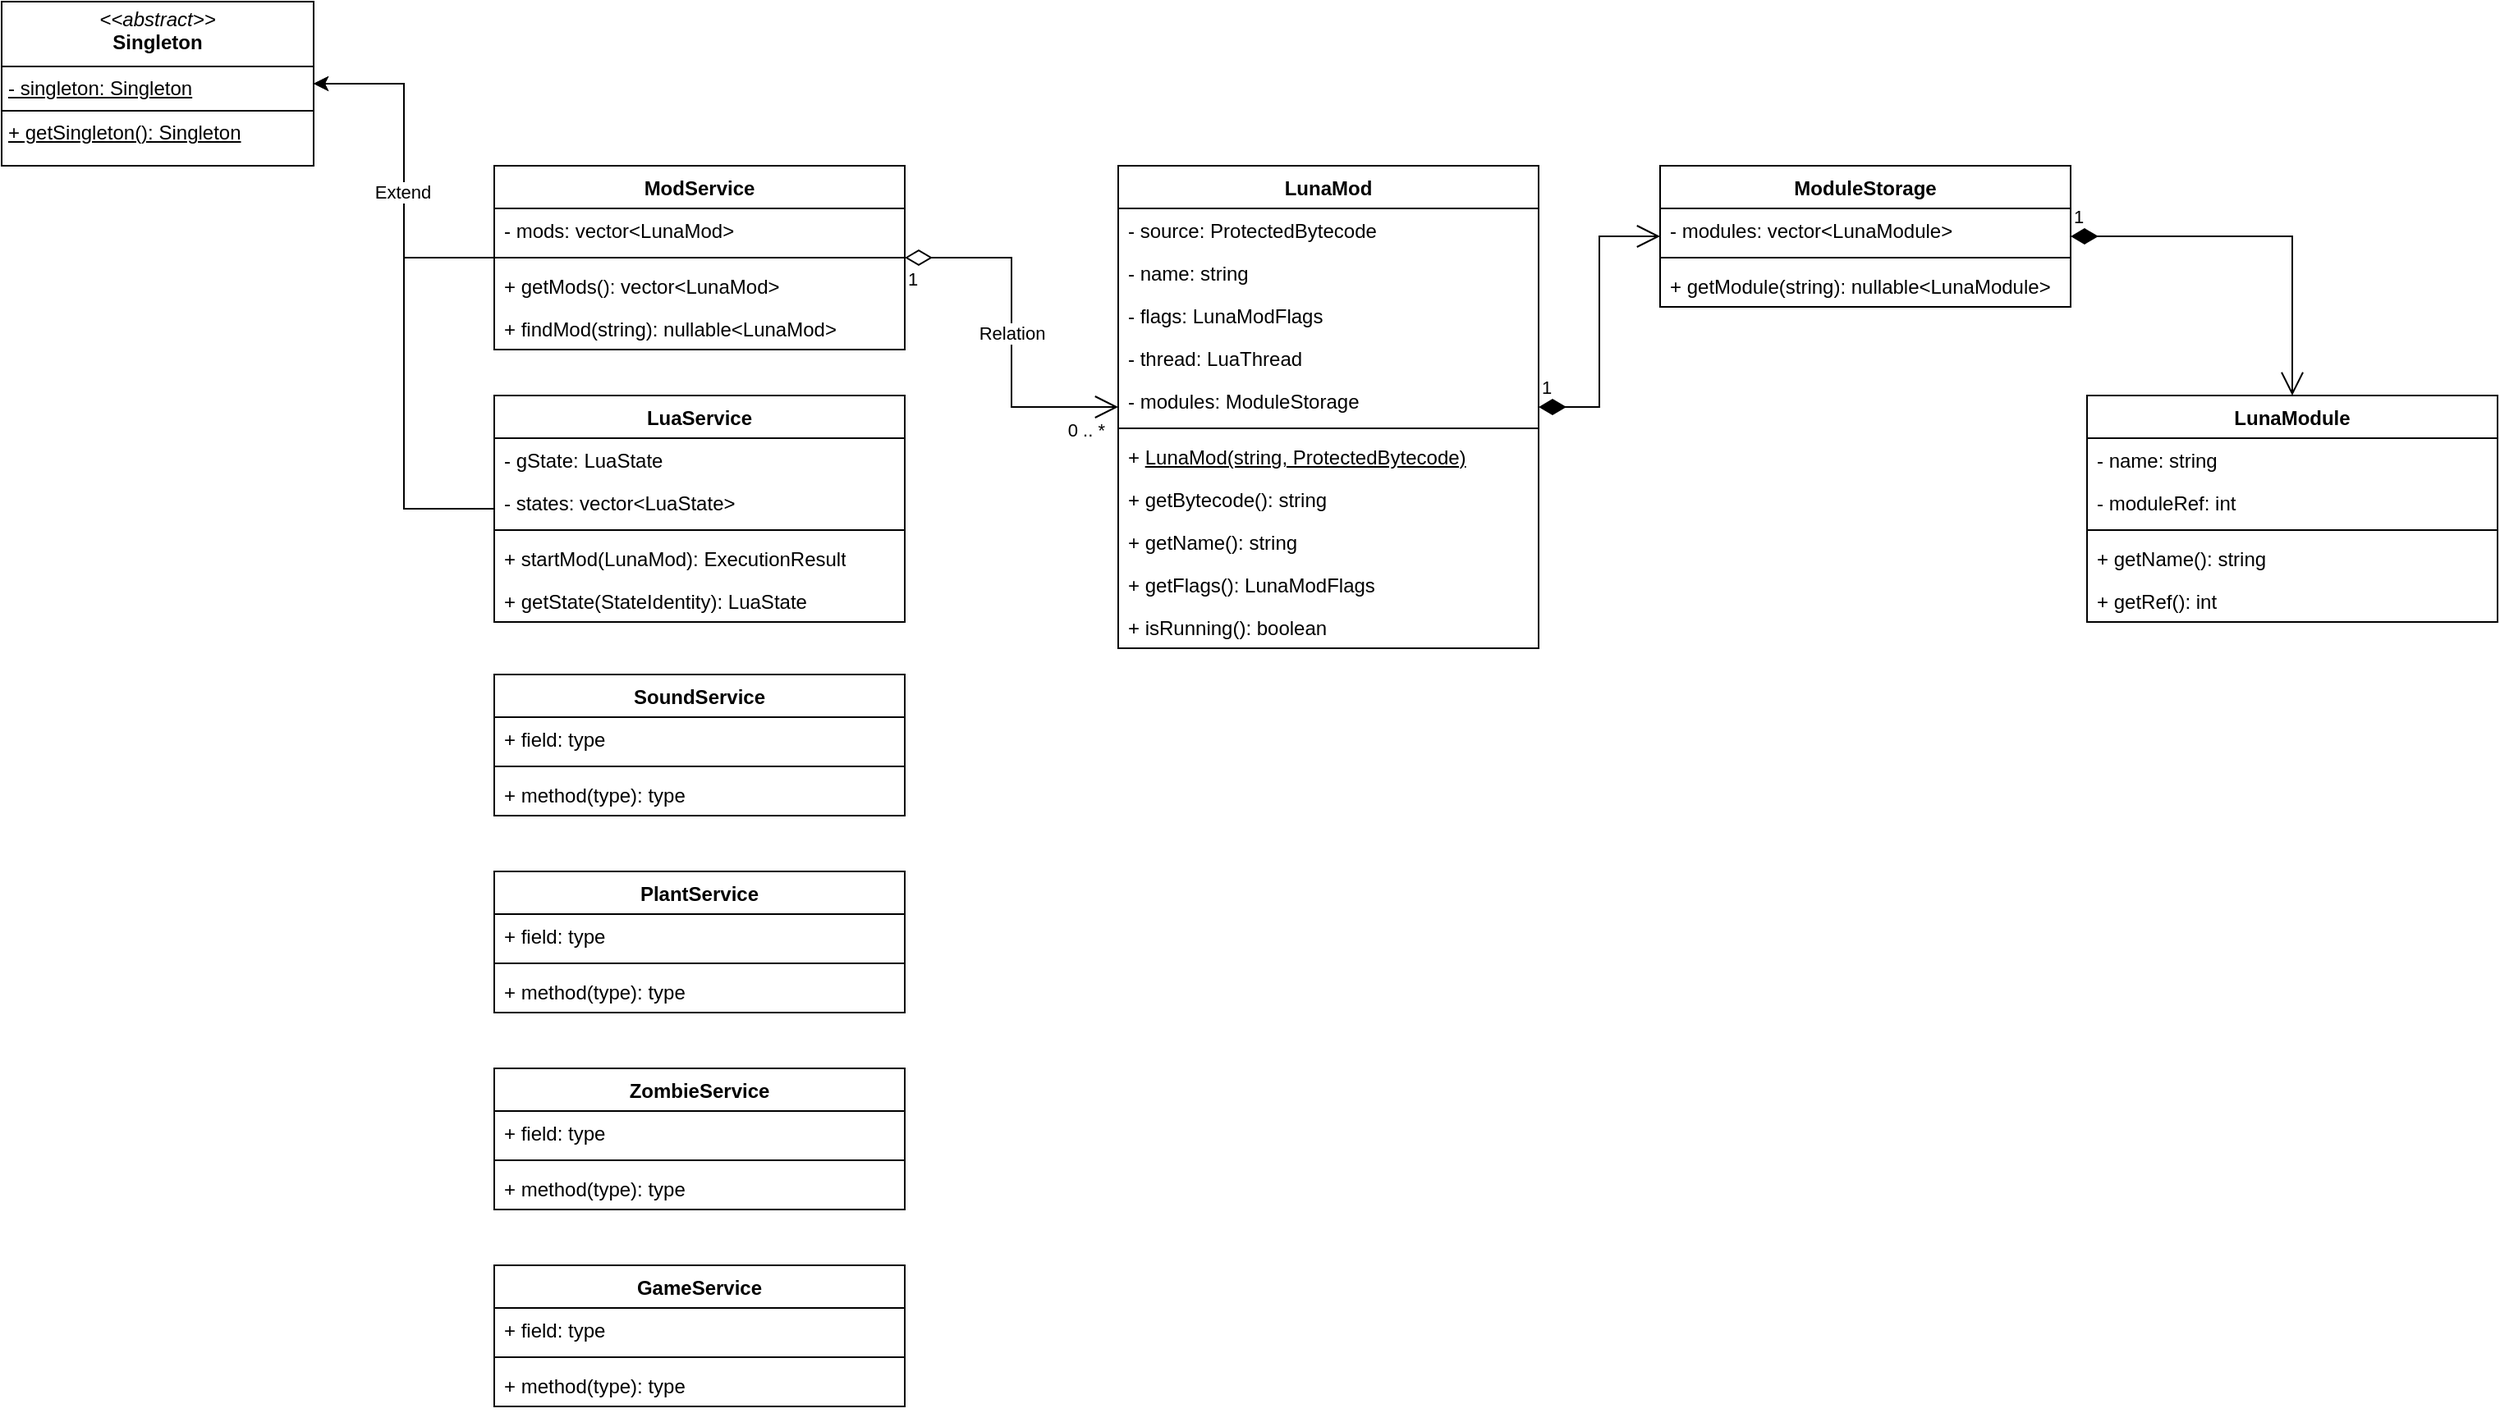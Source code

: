 <mxfile version="24.6.4" type="device">
  <diagram id="C5RBs43oDa-KdzZeNtuy" name="Page-1">
    <mxGraphModel dx="1678" dy="884" grid="1" gridSize="10" guides="1" tooltips="1" connect="1" arrows="1" fold="1" page="1" pageScale="1" pageWidth="827" pageHeight="1169" math="0" shadow="0">
      <root>
        <mxCell id="WIyWlLk6GJQsqaUBKTNV-0" />
        <mxCell id="WIyWlLk6GJQsqaUBKTNV-1" parent="WIyWlLk6GJQsqaUBKTNV-0" />
        <mxCell id="BK3QokO1Bgsi2-bfUzEh-0" value="LunaMod" style="swimlane;fontStyle=1;align=center;verticalAlign=top;childLayout=stackLayout;horizontal=1;startSize=26;horizontalStack=0;resizeParent=1;resizeParentMax=0;resizeLast=0;collapsible=1;marginBottom=0;whiteSpace=wrap;html=1;" vertex="1" parent="WIyWlLk6GJQsqaUBKTNV-1">
          <mxGeometry x="720" y="140" width="256" height="294" as="geometry" />
        </mxCell>
        <mxCell id="BK3QokO1Bgsi2-bfUzEh-1" value="- source: ProtectedBytecode" style="text;strokeColor=none;fillColor=none;align=left;verticalAlign=top;spacingLeft=4;spacingRight=4;overflow=hidden;rotatable=0;points=[[0,0.5],[1,0.5]];portConstraint=eastwest;whiteSpace=wrap;html=1;" vertex="1" parent="BK3QokO1Bgsi2-bfUzEh-0">
          <mxGeometry y="26" width="256" height="26" as="geometry" />
        </mxCell>
        <mxCell id="BK3QokO1Bgsi2-bfUzEh-26" value="- name: string" style="text;strokeColor=none;fillColor=none;align=left;verticalAlign=top;spacingLeft=4;spacingRight=4;overflow=hidden;rotatable=0;points=[[0,0.5],[1,0.5]];portConstraint=eastwest;whiteSpace=wrap;html=1;" vertex="1" parent="BK3QokO1Bgsi2-bfUzEh-0">
          <mxGeometry y="52" width="256" height="26" as="geometry" />
        </mxCell>
        <mxCell id="BK3QokO1Bgsi2-bfUzEh-6" value="- flags: LunaModFlags" style="text;strokeColor=none;fillColor=none;align=left;verticalAlign=top;spacingLeft=4;spacingRight=4;overflow=hidden;rotatable=0;points=[[0,0.5],[1,0.5]];portConstraint=eastwest;whiteSpace=wrap;html=1;" vertex="1" parent="BK3QokO1Bgsi2-bfUzEh-0">
          <mxGeometry y="78" width="256" height="26" as="geometry" />
        </mxCell>
        <mxCell id="BK3QokO1Bgsi2-bfUzEh-37" value="- thread: LuaThread" style="text;strokeColor=none;fillColor=none;align=left;verticalAlign=top;spacingLeft=4;spacingRight=4;overflow=hidden;rotatable=0;points=[[0,0.5],[1,0.5]];portConstraint=eastwest;whiteSpace=wrap;html=1;" vertex="1" parent="BK3QokO1Bgsi2-bfUzEh-0">
          <mxGeometry y="104" width="256" height="26" as="geometry" />
        </mxCell>
        <mxCell id="BK3QokO1Bgsi2-bfUzEh-28" value="- modules: ModuleStorage" style="text;strokeColor=none;fillColor=none;align=left;verticalAlign=top;spacingLeft=4;spacingRight=4;overflow=hidden;rotatable=0;points=[[0,0.5],[1,0.5]];portConstraint=eastwest;whiteSpace=wrap;html=1;" vertex="1" parent="BK3QokO1Bgsi2-bfUzEh-0">
          <mxGeometry y="130" width="256" height="26" as="geometry" />
        </mxCell>
        <mxCell id="BK3QokO1Bgsi2-bfUzEh-2" value="" style="line;strokeWidth=1;fillColor=none;align=left;verticalAlign=middle;spacingTop=-1;spacingLeft=3;spacingRight=3;rotatable=0;labelPosition=right;points=[];portConstraint=eastwest;strokeColor=inherit;" vertex="1" parent="BK3QokO1Bgsi2-bfUzEh-0">
          <mxGeometry y="156" width="256" height="8" as="geometry" />
        </mxCell>
        <mxCell id="BK3QokO1Bgsi2-bfUzEh-3" value="+ &lt;u&gt;LunaMod(string, ProtectedBytecode)&lt;/u&gt;" style="text;strokeColor=none;fillColor=none;align=left;verticalAlign=top;spacingLeft=4;spacingRight=4;overflow=hidden;rotatable=0;points=[[0,0.5],[1,0.5]];portConstraint=eastwest;whiteSpace=wrap;html=1;" vertex="1" parent="BK3QokO1Bgsi2-bfUzEh-0">
          <mxGeometry y="164" width="256" height="26" as="geometry" />
        </mxCell>
        <mxCell id="BK3QokO1Bgsi2-bfUzEh-8" value="+ getBytecode(): string" style="text;strokeColor=none;fillColor=none;align=left;verticalAlign=top;spacingLeft=4;spacingRight=4;overflow=hidden;rotatable=0;points=[[0,0.5],[1,0.5]];portConstraint=eastwest;whiteSpace=wrap;html=1;" vertex="1" parent="BK3QokO1Bgsi2-bfUzEh-0">
          <mxGeometry y="190" width="256" height="26" as="geometry" />
        </mxCell>
        <mxCell id="BK3QokO1Bgsi2-bfUzEh-7" value="+ getName(): string" style="text;strokeColor=none;fillColor=none;align=left;verticalAlign=top;spacingLeft=4;spacingRight=4;overflow=hidden;rotatable=0;points=[[0,0.5],[1,0.5]];portConstraint=eastwest;whiteSpace=wrap;html=1;" vertex="1" parent="BK3QokO1Bgsi2-bfUzEh-0">
          <mxGeometry y="216" width="256" height="26" as="geometry" />
        </mxCell>
        <mxCell id="BK3QokO1Bgsi2-bfUzEh-27" value="+ getFlags(): LunaModFlags" style="text;strokeColor=none;fillColor=none;align=left;verticalAlign=top;spacingLeft=4;spacingRight=4;overflow=hidden;rotatable=0;points=[[0,0.5],[1,0.5]];portConstraint=eastwest;whiteSpace=wrap;html=1;" vertex="1" parent="BK3QokO1Bgsi2-bfUzEh-0">
          <mxGeometry y="242" width="256" height="26" as="geometry" />
        </mxCell>
        <mxCell id="BK3QokO1Bgsi2-bfUzEh-29" value="+ isRunning(): boolean" style="text;strokeColor=none;fillColor=none;align=left;verticalAlign=top;spacingLeft=4;spacingRight=4;overflow=hidden;rotatable=0;points=[[0,0.5],[1,0.5]];portConstraint=eastwest;whiteSpace=wrap;html=1;" vertex="1" parent="BK3QokO1Bgsi2-bfUzEh-0">
          <mxGeometry y="268" width="256" height="26" as="geometry" />
        </mxCell>
        <mxCell id="BK3QokO1Bgsi2-bfUzEh-9" value="ModService" style="swimlane;fontStyle=1;align=center;verticalAlign=top;childLayout=stackLayout;horizontal=1;startSize=26;horizontalStack=0;resizeParent=1;resizeParentMax=0;resizeLast=0;collapsible=1;marginBottom=0;whiteSpace=wrap;html=1;" vertex="1" parent="WIyWlLk6GJQsqaUBKTNV-1">
          <mxGeometry x="340" y="140" width="250" height="112" as="geometry" />
        </mxCell>
        <mxCell id="BK3QokO1Bgsi2-bfUzEh-10" value="- mods: vector&amp;lt;LunaMod&amp;gt;" style="text;strokeColor=none;fillColor=none;align=left;verticalAlign=top;spacingLeft=4;spacingRight=4;overflow=hidden;rotatable=0;points=[[0,0.5],[1,0.5]];portConstraint=eastwest;whiteSpace=wrap;html=1;" vertex="1" parent="BK3QokO1Bgsi2-bfUzEh-9">
          <mxGeometry y="26" width="250" height="26" as="geometry" />
        </mxCell>
        <mxCell id="BK3QokO1Bgsi2-bfUzEh-11" value="" style="line;strokeWidth=1;fillColor=none;align=left;verticalAlign=middle;spacingTop=-1;spacingLeft=3;spacingRight=3;rotatable=0;labelPosition=right;points=[];portConstraint=eastwest;strokeColor=inherit;" vertex="1" parent="BK3QokO1Bgsi2-bfUzEh-9">
          <mxGeometry y="52" width="250" height="8" as="geometry" />
        </mxCell>
        <mxCell id="BK3QokO1Bgsi2-bfUzEh-12" value="+ getMods(): vector&amp;lt;LunaMod&amp;gt;" style="text;strokeColor=none;fillColor=none;align=left;verticalAlign=top;spacingLeft=4;spacingRight=4;overflow=hidden;rotatable=0;points=[[0,0.5],[1,0.5]];portConstraint=eastwest;whiteSpace=wrap;html=1;" vertex="1" parent="BK3QokO1Bgsi2-bfUzEh-9">
          <mxGeometry y="60" width="250" height="26" as="geometry" />
        </mxCell>
        <mxCell id="BK3QokO1Bgsi2-bfUzEh-14" value="+ findMod(string): nullable&amp;lt;LunaMod&amp;gt;" style="text;strokeColor=none;fillColor=none;align=left;verticalAlign=top;spacingLeft=4;spacingRight=4;overflow=hidden;rotatable=0;points=[[0,0.5],[1,0.5]];portConstraint=eastwest;whiteSpace=wrap;html=1;" vertex="1" parent="BK3QokO1Bgsi2-bfUzEh-9">
          <mxGeometry y="86" width="250" height="26" as="geometry" />
        </mxCell>
        <mxCell id="BK3QokO1Bgsi2-bfUzEh-13" value="&lt;p style=&quot;margin:0px;margin-top:4px;text-align:center;&quot;&gt;&lt;i&gt;&amp;lt;&amp;lt;abstract&amp;gt;&amp;gt;&lt;/i&gt;&lt;br&gt;&lt;b&gt;Singleton&lt;/b&gt;&lt;/p&gt;&lt;hr size=&quot;1&quot; style=&quot;border-style:solid;&quot;&gt;&lt;p style=&quot;margin:0px;margin-left:4px;&quot;&gt;&lt;u&gt;- singleton: Singleton&lt;/u&gt;&lt;/p&gt;&lt;hr size=&quot;1&quot; style=&quot;border-style:solid;&quot;&gt;&lt;p style=&quot;margin:0px;margin-left:4px;&quot;&gt;&lt;u&gt;+ getSingleton(): Singleton&lt;/u&gt;&lt;/p&gt;" style="verticalAlign=top;align=left;overflow=fill;html=1;whiteSpace=wrap;" vertex="1" parent="WIyWlLk6GJQsqaUBKTNV-1">
          <mxGeometry x="40" y="40" width="190" height="100" as="geometry" />
        </mxCell>
        <mxCell id="BK3QokO1Bgsi2-bfUzEh-17" value="Relation" style="endArrow=open;html=1;endSize=12;startArrow=diamondThin;startSize=14;startFill=0;edgeStyle=orthogonalEdgeStyle;rounded=0;" edge="1" parent="WIyWlLk6GJQsqaUBKTNV-1" source="BK3QokO1Bgsi2-bfUzEh-9" target="BK3QokO1Bgsi2-bfUzEh-0">
          <mxGeometry relative="1" as="geometry">
            <mxPoint x="610" y="360" as="sourcePoint" />
            <mxPoint x="770" y="360" as="targetPoint" />
          </mxGeometry>
        </mxCell>
        <mxCell id="BK3QokO1Bgsi2-bfUzEh-18" value="1" style="edgeLabel;resizable=0;html=1;align=left;verticalAlign=top;" connectable="0" vertex="1" parent="BK3QokO1Bgsi2-bfUzEh-17">
          <mxGeometry x="-1" relative="1" as="geometry" />
        </mxCell>
        <mxCell id="BK3QokO1Bgsi2-bfUzEh-19" value="0 .. *" style="edgeLabel;resizable=0;html=1;align=right;verticalAlign=top;" connectable="0" vertex="1" parent="BK3QokO1Bgsi2-bfUzEh-17">
          <mxGeometry x="1" relative="1" as="geometry">
            <mxPoint x="-8" y="1" as="offset" />
          </mxGeometry>
        </mxCell>
        <mxCell id="BK3QokO1Bgsi2-bfUzEh-25" style="edgeStyle=orthogonalEdgeStyle;rounded=0;orthogonalLoop=1;jettySize=auto;html=1;entryX=1;entryY=0.5;entryDx=0;entryDy=0;" edge="1" parent="WIyWlLk6GJQsqaUBKTNV-1" source="BK3QokO1Bgsi2-bfUzEh-21" target="BK3QokO1Bgsi2-bfUzEh-13">
          <mxGeometry relative="1" as="geometry" />
        </mxCell>
        <mxCell id="BK3QokO1Bgsi2-bfUzEh-21" value="LuaService" style="swimlane;fontStyle=1;align=center;verticalAlign=top;childLayout=stackLayout;horizontal=1;startSize=26;horizontalStack=0;resizeParent=1;resizeParentMax=0;resizeLast=0;collapsible=1;marginBottom=0;whiteSpace=wrap;html=1;" vertex="1" parent="WIyWlLk6GJQsqaUBKTNV-1">
          <mxGeometry x="340" y="280" width="250" height="138" as="geometry" />
        </mxCell>
        <mxCell id="BK3QokO1Bgsi2-bfUzEh-35" value="- gState: LuaState" style="text;strokeColor=none;fillColor=none;align=left;verticalAlign=top;spacingLeft=4;spacingRight=4;overflow=hidden;rotatable=0;points=[[0,0.5],[1,0.5]];portConstraint=eastwest;whiteSpace=wrap;html=1;" vertex="1" parent="BK3QokO1Bgsi2-bfUzEh-21">
          <mxGeometry y="26" width="250" height="26" as="geometry" />
        </mxCell>
        <mxCell id="BK3QokO1Bgsi2-bfUzEh-22" value="- states: vector&amp;lt;LuaState&amp;gt;" style="text;strokeColor=none;fillColor=none;align=left;verticalAlign=top;spacingLeft=4;spacingRight=4;overflow=hidden;rotatable=0;points=[[0,0.5],[1,0.5]];portConstraint=eastwest;whiteSpace=wrap;html=1;" vertex="1" parent="BK3QokO1Bgsi2-bfUzEh-21">
          <mxGeometry y="52" width="250" height="26" as="geometry" />
        </mxCell>
        <mxCell id="BK3QokO1Bgsi2-bfUzEh-23" value="" style="line;strokeWidth=1;fillColor=none;align=left;verticalAlign=middle;spacingTop=-1;spacingLeft=3;spacingRight=3;rotatable=0;labelPosition=right;points=[];portConstraint=eastwest;strokeColor=inherit;" vertex="1" parent="BK3QokO1Bgsi2-bfUzEh-21">
          <mxGeometry y="78" width="250" height="8" as="geometry" />
        </mxCell>
        <mxCell id="BK3QokO1Bgsi2-bfUzEh-24" value="+ startMod(LunaMod): ExecutionResult" style="text;strokeColor=none;fillColor=none;align=left;verticalAlign=top;spacingLeft=4;spacingRight=4;overflow=hidden;rotatable=0;points=[[0,0.5],[1,0.5]];portConstraint=eastwest;whiteSpace=wrap;html=1;" vertex="1" parent="BK3QokO1Bgsi2-bfUzEh-21">
          <mxGeometry y="86" width="250" height="26" as="geometry" />
        </mxCell>
        <mxCell id="BK3QokO1Bgsi2-bfUzEh-36" value="+ getState(StateIdentity): LuaState" style="text;strokeColor=none;fillColor=none;align=left;verticalAlign=top;spacingLeft=4;spacingRight=4;overflow=hidden;rotatable=0;points=[[0,0.5],[1,0.5]];portConstraint=eastwest;whiteSpace=wrap;html=1;" vertex="1" parent="BK3QokO1Bgsi2-bfUzEh-21">
          <mxGeometry y="112" width="250" height="26" as="geometry" />
        </mxCell>
        <mxCell id="BK3QokO1Bgsi2-bfUzEh-15" style="edgeStyle=orthogonalEdgeStyle;rounded=0;orthogonalLoop=1;jettySize=auto;html=1;entryX=1;entryY=0.5;entryDx=0;entryDy=0;" edge="1" parent="WIyWlLk6GJQsqaUBKTNV-1" source="BK3QokO1Bgsi2-bfUzEh-9" target="BK3QokO1Bgsi2-bfUzEh-13">
          <mxGeometry relative="1" as="geometry" />
        </mxCell>
        <mxCell id="BK3QokO1Bgsi2-bfUzEh-16" value="Extend" style="edgeLabel;html=1;align=center;verticalAlign=middle;resizable=0;points=[];" vertex="1" connectable="0" parent="BK3QokO1Bgsi2-bfUzEh-15">
          <mxGeometry x="-0.122" y="1" relative="1" as="geometry">
            <mxPoint as="offset" />
          </mxGeometry>
        </mxCell>
        <mxCell id="BK3QokO1Bgsi2-bfUzEh-30" value="ModuleStorage" style="swimlane;fontStyle=1;align=center;verticalAlign=top;childLayout=stackLayout;horizontal=1;startSize=26;horizontalStack=0;resizeParent=1;resizeParentMax=0;resizeLast=0;collapsible=1;marginBottom=0;whiteSpace=wrap;html=1;" vertex="1" parent="WIyWlLk6GJQsqaUBKTNV-1">
          <mxGeometry x="1050" y="140" width="250" height="86" as="geometry" />
        </mxCell>
        <mxCell id="BK3QokO1Bgsi2-bfUzEh-31" value="- modules: vector&amp;lt;LunaModule&amp;gt;" style="text;strokeColor=none;fillColor=none;align=left;verticalAlign=top;spacingLeft=4;spacingRight=4;overflow=hidden;rotatable=0;points=[[0,0.5],[1,0.5]];portConstraint=eastwest;whiteSpace=wrap;html=1;" vertex="1" parent="BK3QokO1Bgsi2-bfUzEh-30">
          <mxGeometry y="26" width="250" height="26" as="geometry" />
        </mxCell>
        <mxCell id="BK3QokO1Bgsi2-bfUzEh-32" value="" style="line;strokeWidth=1;fillColor=none;align=left;verticalAlign=middle;spacingTop=-1;spacingLeft=3;spacingRight=3;rotatable=0;labelPosition=right;points=[];portConstraint=eastwest;strokeColor=inherit;" vertex="1" parent="BK3QokO1Bgsi2-bfUzEh-30">
          <mxGeometry y="52" width="250" height="8" as="geometry" />
        </mxCell>
        <mxCell id="BK3QokO1Bgsi2-bfUzEh-33" value="+ getModule(string): nullable&amp;lt;LunaModule&amp;gt;" style="text;strokeColor=none;fillColor=none;align=left;verticalAlign=top;spacingLeft=4;spacingRight=4;overflow=hidden;rotatable=0;points=[[0,0.5],[1,0.5]];portConstraint=eastwest;whiteSpace=wrap;html=1;" vertex="1" parent="BK3QokO1Bgsi2-bfUzEh-30">
          <mxGeometry y="60" width="250" height="26" as="geometry" />
        </mxCell>
        <mxCell id="BK3QokO1Bgsi2-bfUzEh-38" value="1" style="endArrow=open;html=1;endSize=12;startArrow=diamondThin;startSize=14;startFill=1;edgeStyle=orthogonalEdgeStyle;align=left;verticalAlign=bottom;rounded=0;" edge="1" parent="WIyWlLk6GJQsqaUBKTNV-1" source="BK3QokO1Bgsi2-bfUzEh-0" target="BK3QokO1Bgsi2-bfUzEh-30">
          <mxGeometry x="-1" y="3" relative="1" as="geometry">
            <mxPoint x="1220" y="480" as="sourcePoint" />
            <mxPoint x="1380" y="480" as="targetPoint" />
          </mxGeometry>
        </mxCell>
        <mxCell id="BK3QokO1Bgsi2-bfUzEh-39" value="LunaModule" style="swimlane;fontStyle=1;align=center;verticalAlign=top;childLayout=stackLayout;horizontal=1;startSize=26;horizontalStack=0;resizeParent=1;resizeParentMax=0;resizeLast=0;collapsible=1;marginBottom=0;whiteSpace=wrap;html=1;" vertex="1" parent="WIyWlLk6GJQsqaUBKTNV-1">
          <mxGeometry x="1310" y="280" width="250" height="138" as="geometry" />
        </mxCell>
        <mxCell id="BK3QokO1Bgsi2-bfUzEh-43" value="- name: string" style="text;strokeColor=none;fillColor=none;align=left;verticalAlign=top;spacingLeft=4;spacingRight=4;overflow=hidden;rotatable=0;points=[[0,0.5],[1,0.5]];portConstraint=eastwest;whiteSpace=wrap;html=1;" vertex="1" parent="BK3QokO1Bgsi2-bfUzEh-39">
          <mxGeometry y="26" width="250" height="26" as="geometry" />
        </mxCell>
        <mxCell id="BK3QokO1Bgsi2-bfUzEh-40" value="- moduleRef: int" style="text;strokeColor=none;fillColor=none;align=left;verticalAlign=top;spacingLeft=4;spacingRight=4;overflow=hidden;rotatable=0;points=[[0,0.5],[1,0.5]];portConstraint=eastwest;whiteSpace=wrap;html=1;" vertex="1" parent="BK3QokO1Bgsi2-bfUzEh-39">
          <mxGeometry y="52" width="250" height="26" as="geometry" />
        </mxCell>
        <mxCell id="BK3QokO1Bgsi2-bfUzEh-41" value="" style="line;strokeWidth=1;fillColor=none;align=left;verticalAlign=middle;spacingTop=-1;spacingLeft=3;spacingRight=3;rotatable=0;labelPosition=right;points=[];portConstraint=eastwest;strokeColor=inherit;" vertex="1" parent="BK3QokO1Bgsi2-bfUzEh-39">
          <mxGeometry y="78" width="250" height="8" as="geometry" />
        </mxCell>
        <mxCell id="BK3QokO1Bgsi2-bfUzEh-44" value="+ getName(): string" style="text;strokeColor=none;fillColor=none;align=left;verticalAlign=top;spacingLeft=4;spacingRight=4;overflow=hidden;rotatable=0;points=[[0,0.5],[1,0.5]];portConstraint=eastwest;whiteSpace=wrap;html=1;" vertex="1" parent="BK3QokO1Bgsi2-bfUzEh-39">
          <mxGeometry y="86" width="250" height="26" as="geometry" />
        </mxCell>
        <mxCell id="BK3QokO1Bgsi2-bfUzEh-42" value="+ getRef(): int" style="text;strokeColor=none;fillColor=none;align=left;verticalAlign=top;spacingLeft=4;spacingRight=4;overflow=hidden;rotatable=0;points=[[0,0.5],[1,0.5]];portConstraint=eastwest;whiteSpace=wrap;html=1;" vertex="1" parent="BK3QokO1Bgsi2-bfUzEh-39">
          <mxGeometry y="112" width="250" height="26" as="geometry" />
        </mxCell>
        <mxCell id="BK3QokO1Bgsi2-bfUzEh-45" value="1" style="endArrow=open;html=1;endSize=12;startArrow=diamondThin;startSize=14;startFill=1;edgeStyle=orthogonalEdgeStyle;align=left;verticalAlign=bottom;rounded=0;" edge="1" parent="WIyWlLk6GJQsqaUBKTNV-1" source="BK3QokO1Bgsi2-bfUzEh-30" target="BK3QokO1Bgsi2-bfUzEh-39">
          <mxGeometry x="-1" y="3" relative="1" as="geometry">
            <mxPoint x="1240" y="470" as="sourcePoint" />
            <mxPoint x="1400" y="470" as="targetPoint" />
          </mxGeometry>
        </mxCell>
        <mxCell id="BK3QokO1Bgsi2-bfUzEh-46" value="SoundService" style="swimlane;fontStyle=1;align=center;verticalAlign=top;childLayout=stackLayout;horizontal=1;startSize=26;horizontalStack=0;resizeParent=1;resizeParentMax=0;resizeLast=0;collapsible=1;marginBottom=0;whiteSpace=wrap;html=1;" vertex="1" parent="WIyWlLk6GJQsqaUBKTNV-1">
          <mxGeometry x="340" y="450" width="250" height="86" as="geometry" />
        </mxCell>
        <mxCell id="BK3QokO1Bgsi2-bfUzEh-47" value="+ field: type" style="text;strokeColor=none;fillColor=none;align=left;verticalAlign=top;spacingLeft=4;spacingRight=4;overflow=hidden;rotatable=0;points=[[0,0.5],[1,0.5]];portConstraint=eastwest;whiteSpace=wrap;html=1;" vertex="1" parent="BK3QokO1Bgsi2-bfUzEh-46">
          <mxGeometry y="26" width="250" height="26" as="geometry" />
        </mxCell>
        <mxCell id="BK3QokO1Bgsi2-bfUzEh-48" value="" style="line;strokeWidth=1;fillColor=none;align=left;verticalAlign=middle;spacingTop=-1;spacingLeft=3;spacingRight=3;rotatable=0;labelPosition=right;points=[];portConstraint=eastwest;strokeColor=inherit;" vertex="1" parent="BK3QokO1Bgsi2-bfUzEh-46">
          <mxGeometry y="52" width="250" height="8" as="geometry" />
        </mxCell>
        <mxCell id="BK3QokO1Bgsi2-bfUzEh-49" value="+ method(type): type" style="text;strokeColor=none;fillColor=none;align=left;verticalAlign=top;spacingLeft=4;spacingRight=4;overflow=hidden;rotatable=0;points=[[0,0.5],[1,0.5]];portConstraint=eastwest;whiteSpace=wrap;html=1;" vertex="1" parent="BK3QokO1Bgsi2-bfUzEh-46">
          <mxGeometry y="60" width="250" height="26" as="geometry" />
        </mxCell>
        <mxCell id="BK3QokO1Bgsi2-bfUzEh-50" value="PlantService" style="swimlane;fontStyle=1;align=center;verticalAlign=top;childLayout=stackLayout;horizontal=1;startSize=26;horizontalStack=0;resizeParent=1;resizeParentMax=0;resizeLast=0;collapsible=1;marginBottom=0;whiteSpace=wrap;html=1;" vertex="1" parent="WIyWlLk6GJQsqaUBKTNV-1">
          <mxGeometry x="340" y="570" width="250" height="86" as="geometry" />
        </mxCell>
        <mxCell id="BK3QokO1Bgsi2-bfUzEh-51" value="+ field: type" style="text;strokeColor=none;fillColor=none;align=left;verticalAlign=top;spacingLeft=4;spacingRight=4;overflow=hidden;rotatable=0;points=[[0,0.5],[1,0.5]];portConstraint=eastwest;whiteSpace=wrap;html=1;" vertex="1" parent="BK3QokO1Bgsi2-bfUzEh-50">
          <mxGeometry y="26" width="250" height="26" as="geometry" />
        </mxCell>
        <mxCell id="BK3QokO1Bgsi2-bfUzEh-52" value="" style="line;strokeWidth=1;fillColor=none;align=left;verticalAlign=middle;spacingTop=-1;spacingLeft=3;spacingRight=3;rotatable=0;labelPosition=right;points=[];portConstraint=eastwest;strokeColor=inherit;" vertex="1" parent="BK3QokO1Bgsi2-bfUzEh-50">
          <mxGeometry y="52" width="250" height="8" as="geometry" />
        </mxCell>
        <mxCell id="BK3QokO1Bgsi2-bfUzEh-53" value="+ method(type): type" style="text;strokeColor=none;fillColor=none;align=left;verticalAlign=top;spacingLeft=4;spacingRight=4;overflow=hidden;rotatable=0;points=[[0,0.5],[1,0.5]];portConstraint=eastwest;whiteSpace=wrap;html=1;" vertex="1" parent="BK3QokO1Bgsi2-bfUzEh-50">
          <mxGeometry y="60" width="250" height="26" as="geometry" />
        </mxCell>
        <mxCell id="BK3QokO1Bgsi2-bfUzEh-54" value="ZombieService" style="swimlane;fontStyle=1;align=center;verticalAlign=top;childLayout=stackLayout;horizontal=1;startSize=26;horizontalStack=0;resizeParent=1;resizeParentMax=0;resizeLast=0;collapsible=1;marginBottom=0;whiteSpace=wrap;html=1;" vertex="1" parent="WIyWlLk6GJQsqaUBKTNV-1">
          <mxGeometry x="340" y="690" width="250" height="86" as="geometry" />
        </mxCell>
        <mxCell id="BK3QokO1Bgsi2-bfUzEh-55" value="+ field: type" style="text;strokeColor=none;fillColor=none;align=left;verticalAlign=top;spacingLeft=4;spacingRight=4;overflow=hidden;rotatable=0;points=[[0,0.5],[1,0.5]];portConstraint=eastwest;whiteSpace=wrap;html=1;" vertex="1" parent="BK3QokO1Bgsi2-bfUzEh-54">
          <mxGeometry y="26" width="250" height="26" as="geometry" />
        </mxCell>
        <mxCell id="BK3QokO1Bgsi2-bfUzEh-56" value="" style="line;strokeWidth=1;fillColor=none;align=left;verticalAlign=middle;spacingTop=-1;spacingLeft=3;spacingRight=3;rotatable=0;labelPosition=right;points=[];portConstraint=eastwest;strokeColor=inherit;" vertex="1" parent="BK3QokO1Bgsi2-bfUzEh-54">
          <mxGeometry y="52" width="250" height="8" as="geometry" />
        </mxCell>
        <mxCell id="BK3QokO1Bgsi2-bfUzEh-57" value="+ method(type): type" style="text;strokeColor=none;fillColor=none;align=left;verticalAlign=top;spacingLeft=4;spacingRight=4;overflow=hidden;rotatable=0;points=[[0,0.5],[1,0.5]];portConstraint=eastwest;whiteSpace=wrap;html=1;" vertex="1" parent="BK3QokO1Bgsi2-bfUzEh-54">
          <mxGeometry y="60" width="250" height="26" as="geometry" />
        </mxCell>
        <mxCell id="BK3QokO1Bgsi2-bfUzEh-58" value="GameService" style="swimlane;fontStyle=1;align=center;verticalAlign=top;childLayout=stackLayout;horizontal=1;startSize=26;horizontalStack=0;resizeParent=1;resizeParentMax=0;resizeLast=0;collapsible=1;marginBottom=0;whiteSpace=wrap;html=1;" vertex="1" parent="WIyWlLk6GJQsqaUBKTNV-1">
          <mxGeometry x="340" y="810" width="250" height="86" as="geometry" />
        </mxCell>
        <mxCell id="BK3QokO1Bgsi2-bfUzEh-59" value="+ field: type" style="text;strokeColor=none;fillColor=none;align=left;verticalAlign=top;spacingLeft=4;spacingRight=4;overflow=hidden;rotatable=0;points=[[0,0.5],[1,0.5]];portConstraint=eastwest;whiteSpace=wrap;html=1;" vertex="1" parent="BK3QokO1Bgsi2-bfUzEh-58">
          <mxGeometry y="26" width="250" height="26" as="geometry" />
        </mxCell>
        <mxCell id="BK3QokO1Bgsi2-bfUzEh-60" value="" style="line;strokeWidth=1;fillColor=none;align=left;verticalAlign=middle;spacingTop=-1;spacingLeft=3;spacingRight=3;rotatable=0;labelPosition=right;points=[];portConstraint=eastwest;strokeColor=inherit;" vertex="1" parent="BK3QokO1Bgsi2-bfUzEh-58">
          <mxGeometry y="52" width="250" height="8" as="geometry" />
        </mxCell>
        <mxCell id="BK3QokO1Bgsi2-bfUzEh-61" value="+ method(type): type" style="text;strokeColor=none;fillColor=none;align=left;verticalAlign=top;spacingLeft=4;spacingRight=4;overflow=hidden;rotatable=0;points=[[0,0.5],[1,0.5]];portConstraint=eastwest;whiteSpace=wrap;html=1;" vertex="1" parent="BK3QokO1Bgsi2-bfUzEh-58">
          <mxGeometry y="60" width="250" height="26" as="geometry" />
        </mxCell>
      </root>
    </mxGraphModel>
  </diagram>
</mxfile>
